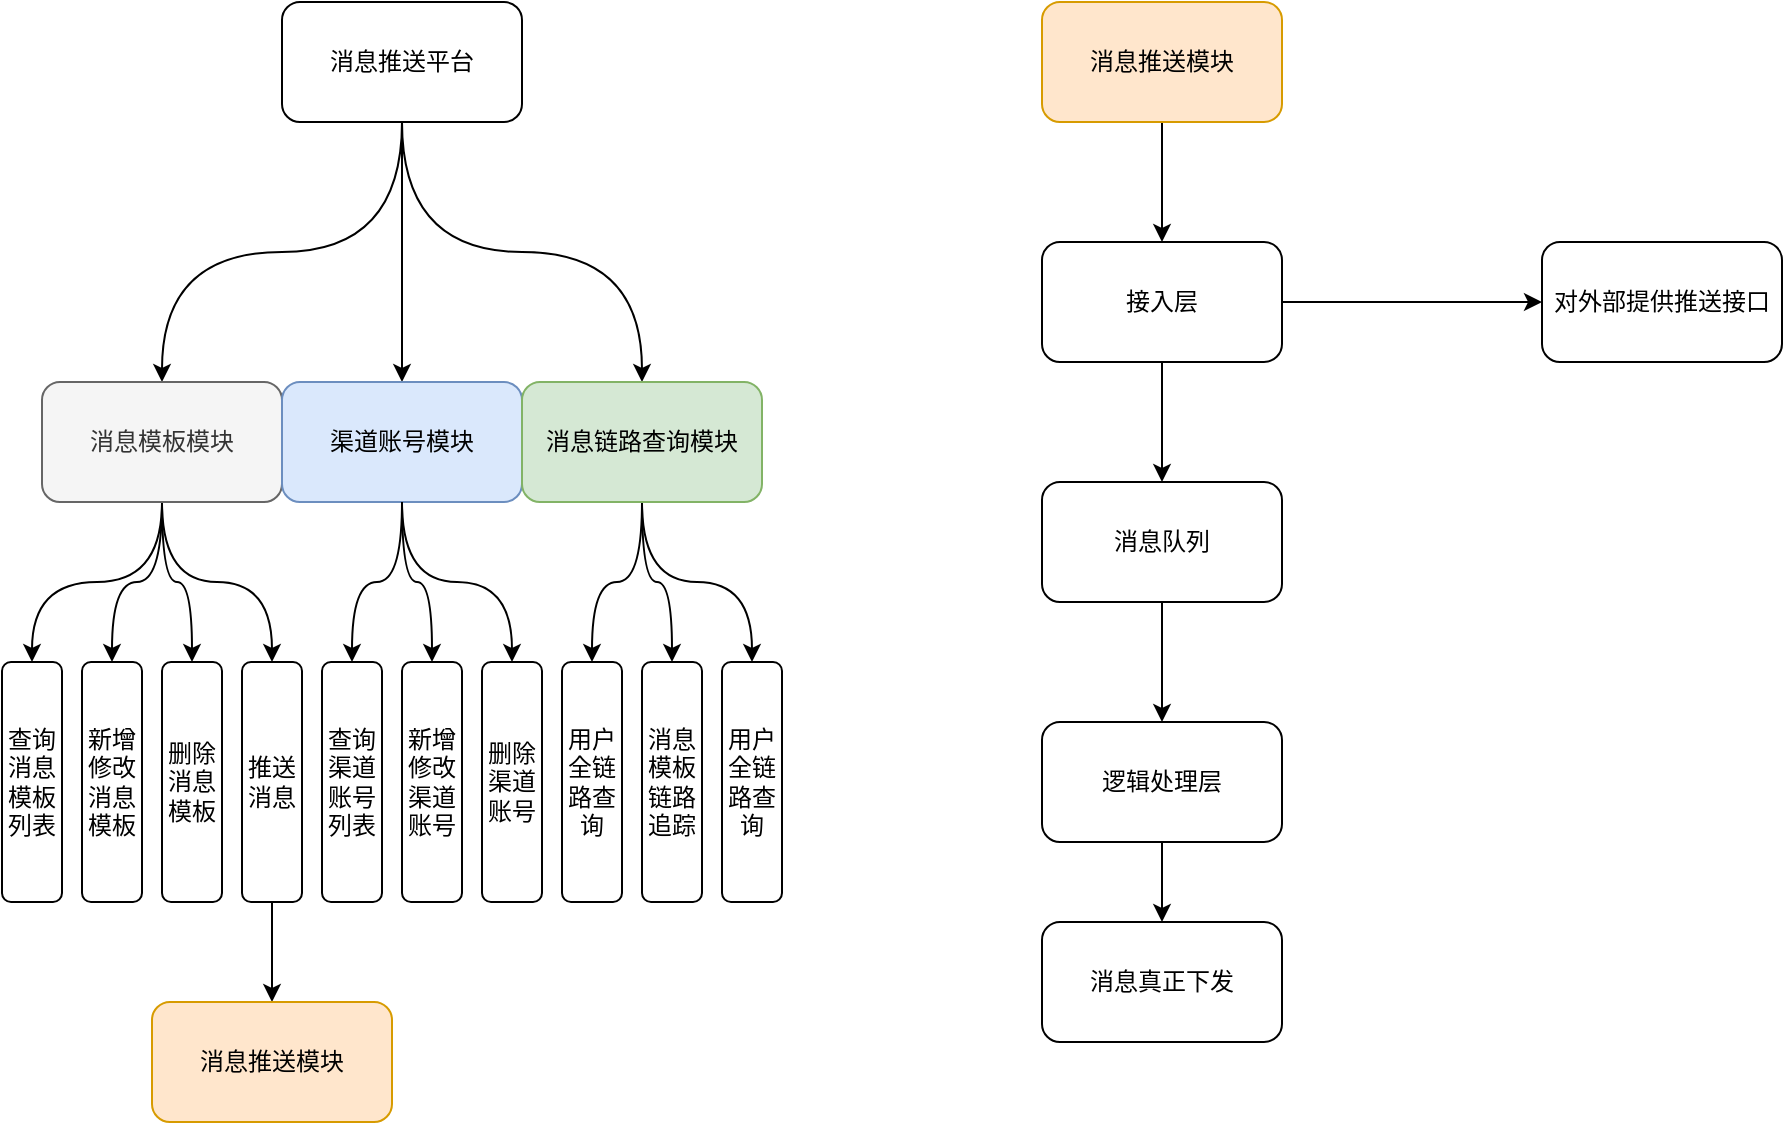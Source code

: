 <mxfile version="21.3.0" type="github">
  <diagram name="第 1 页" id="jk-R8cC18qzZbHOJqEW3">
    <mxGraphModel dx="1395" dy="927" grid="1" gridSize="10" guides="1" tooltips="1" connect="1" arrows="1" fold="1" page="1" pageScale="1" pageWidth="1169" pageHeight="827" math="0" shadow="0">
      <root>
        <mxCell id="0" />
        <mxCell id="1" parent="0" />
        <mxCell id="RGTXVKNauoMagb4iy2KB-5" style="edgeStyle=orthogonalEdgeStyle;orthogonalLoop=1;jettySize=auto;html=1;entryX=0.5;entryY=0;entryDx=0;entryDy=0;curved=1;" edge="1" parent="1" source="RGTXVKNauoMagb4iy2KB-4" target="RGTXVKNauoMagb4iy2KB-6">
          <mxGeometry relative="1" as="geometry">
            <mxPoint x="380" y="210" as="targetPoint" />
          </mxGeometry>
        </mxCell>
        <mxCell id="RGTXVKNauoMagb4iy2KB-7" style="edgeStyle=orthogonalEdgeStyle;orthogonalLoop=1;jettySize=auto;html=1;entryX=0.5;entryY=0;entryDx=0;entryDy=0;curved=1;" edge="1" parent="1" source="RGTXVKNauoMagb4iy2KB-4" target="RGTXVKNauoMagb4iy2KB-8">
          <mxGeometry relative="1" as="geometry">
            <mxPoint x="380" y="240" as="targetPoint" />
          </mxGeometry>
        </mxCell>
        <mxCell id="RGTXVKNauoMagb4iy2KB-10" style="edgeStyle=orthogonalEdgeStyle;orthogonalLoop=1;jettySize=auto;html=1;entryX=0.5;entryY=0;entryDx=0;entryDy=0;curved=1;" edge="1" parent="1" source="RGTXVKNauoMagb4iy2KB-4" target="RGTXVKNauoMagb4iy2KB-11">
          <mxGeometry relative="1" as="geometry">
            <mxPoint x="420" y="280" as="targetPoint" />
          </mxGeometry>
        </mxCell>
        <mxCell id="RGTXVKNauoMagb4iy2KB-4" value="消息推送平台" style="rounded=1;whiteSpace=wrap;html=1;" vertex="1" parent="1">
          <mxGeometry x="320" y="60" width="120" height="60" as="geometry" />
        </mxCell>
        <mxCell id="RGTXVKNauoMagb4iy2KB-12" style="edgeStyle=orthogonalEdgeStyle;orthogonalLoop=1;jettySize=auto;html=1;entryX=0.5;entryY=0;entryDx=0;entryDy=0;curved=1;" edge="1" parent="1" source="RGTXVKNauoMagb4iy2KB-6" target="RGTXVKNauoMagb4iy2KB-13">
          <mxGeometry relative="1" as="geometry">
            <mxPoint x="200" y="410" as="targetPoint" />
          </mxGeometry>
        </mxCell>
        <mxCell id="RGTXVKNauoMagb4iy2KB-14" style="edgeStyle=orthogonalEdgeStyle;orthogonalLoop=1;jettySize=auto;html=1;entryX=0.5;entryY=0;entryDx=0;entryDy=0;curved=1;" edge="1" parent="1" source="RGTXVKNauoMagb4iy2KB-6" target="RGTXVKNauoMagb4iy2KB-15">
          <mxGeometry relative="1" as="geometry">
            <mxPoint x="260" y="390" as="targetPoint" />
          </mxGeometry>
        </mxCell>
        <mxCell id="RGTXVKNauoMagb4iy2KB-18" style="edgeStyle=orthogonalEdgeStyle;orthogonalLoop=1;jettySize=auto;html=1;entryX=0.5;entryY=0;entryDx=0;entryDy=0;curved=1;" edge="1" parent="1" source="RGTXVKNauoMagb4iy2KB-6" target="RGTXVKNauoMagb4iy2KB-16">
          <mxGeometry relative="1" as="geometry" />
        </mxCell>
        <mxCell id="RGTXVKNauoMagb4iy2KB-19" style="edgeStyle=orthogonalEdgeStyle;orthogonalLoop=1;jettySize=auto;html=1;entryX=0.5;entryY=0;entryDx=0;entryDy=0;curved=1;" edge="1" parent="1" source="RGTXVKNauoMagb4iy2KB-6" target="RGTXVKNauoMagb4iy2KB-17">
          <mxGeometry relative="1" as="geometry" />
        </mxCell>
        <mxCell id="RGTXVKNauoMagb4iy2KB-6" value="消息模板模块" style="rounded=1;whiteSpace=wrap;html=1;fillColor=#f5f5f5;strokeColor=#666666;fontColor=#333333;" vertex="1" parent="1">
          <mxGeometry x="200" y="250" width="120" height="60" as="geometry" />
        </mxCell>
        <mxCell id="RGTXVKNauoMagb4iy2KB-8" value="渠道账号模块" style="rounded=1;whiteSpace=wrap;html=1;fillColor=#dae8fc;strokeColor=#6c8ebf;" vertex="1" parent="1">
          <mxGeometry x="320" y="250" width="120" height="60" as="geometry" />
        </mxCell>
        <mxCell id="RGTXVKNauoMagb4iy2KB-31" style="edgeStyle=orthogonalEdgeStyle;orthogonalLoop=1;jettySize=auto;html=1;entryX=0.5;entryY=0;entryDx=0;entryDy=0;curved=1;" edge="1" parent="1" source="RGTXVKNauoMagb4iy2KB-11" target="RGTXVKNauoMagb4iy2KB-34">
          <mxGeometry relative="1" as="geometry">
            <mxPoint x="470" y="390" as="targetPoint" />
          </mxGeometry>
        </mxCell>
        <mxCell id="RGTXVKNauoMagb4iy2KB-32" style="edgeStyle=orthogonalEdgeStyle;orthogonalLoop=1;jettySize=auto;html=1;entryX=0.5;entryY=0;entryDx=0;entryDy=0;curved=1;" edge="1" parent="1" source="RGTXVKNauoMagb4iy2KB-11" target="RGTXVKNauoMagb4iy2KB-35">
          <mxGeometry relative="1" as="geometry">
            <mxPoint x="510" y="390" as="targetPoint" />
          </mxGeometry>
        </mxCell>
        <mxCell id="RGTXVKNauoMagb4iy2KB-33" style="edgeStyle=orthogonalEdgeStyle;orthogonalLoop=1;jettySize=auto;html=1;entryX=0.5;entryY=0;entryDx=0;entryDy=0;curved=1;" edge="1" parent="1" source="RGTXVKNauoMagb4iy2KB-11" target="RGTXVKNauoMagb4iy2KB-36">
          <mxGeometry relative="1" as="geometry">
            <mxPoint x="550" y="390" as="targetPoint" />
          </mxGeometry>
        </mxCell>
        <mxCell id="RGTXVKNauoMagb4iy2KB-11" value="消息链路查询模块" style="rounded=1;whiteSpace=wrap;html=1;fillColor=#d5e8d4;strokeColor=#82b366;" vertex="1" parent="1">
          <mxGeometry x="440" y="250" width="120" height="60" as="geometry" />
        </mxCell>
        <mxCell id="RGTXVKNauoMagb4iy2KB-13" value="查询消息模板列表" style="rounded=1;whiteSpace=wrap;html=1;" vertex="1" parent="1">
          <mxGeometry x="180" y="390" width="30" height="120" as="geometry" />
        </mxCell>
        <mxCell id="RGTXVKNauoMagb4iy2KB-15" value="新增修改消息模板" style="rounded=1;whiteSpace=wrap;html=1;" vertex="1" parent="1">
          <mxGeometry x="220" y="390" width="30" height="120" as="geometry" />
        </mxCell>
        <mxCell id="RGTXVKNauoMagb4iy2KB-16" value="删除消息模板" style="rounded=1;whiteSpace=wrap;html=1;" vertex="1" parent="1">
          <mxGeometry x="260" y="390" width="30" height="120" as="geometry" />
        </mxCell>
        <mxCell id="RGTXVKNauoMagb4iy2KB-29" style="edgeStyle=orthogonalEdgeStyle;rounded=0;orthogonalLoop=1;jettySize=auto;html=1;entryX=0.5;entryY=0;entryDx=0;entryDy=0;" edge="1" parent="1" source="RGTXVKNauoMagb4iy2KB-17" target="RGTXVKNauoMagb4iy2KB-30">
          <mxGeometry relative="1" as="geometry">
            <mxPoint x="315" y="620" as="targetPoint" />
          </mxGeometry>
        </mxCell>
        <mxCell id="RGTXVKNauoMagb4iy2KB-17" value="推送消息" style="rounded=1;whiteSpace=wrap;html=1;" vertex="1" parent="1">
          <mxGeometry x="300" y="390" width="30" height="120" as="geometry" />
        </mxCell>
        <mxCell id="RGTXVKNauoMagb4iy2KB-21" style="edgeStyle=orthogonalEdgeStyle;orthogonalLoop=1;jettySize=auto;html=1;entryX=0.5;entryY=0;entryDx=0;entryDy=0;curved=1;exitX=0.5;exitY=1;exitDx=0;exitDy=0;" edge="1" parent="1" target="RGTXVKNauoMagb4iy2KB-25" source="RGTXVKNauoMagb4iy2KB-8">
          <mxGeometry relative="1" as="geometry">
            <mxPoint x="380" y="460" as="targetPoint" />
            <mxPoint x="440" y="360" as="sourcePoint" />
          </mxGeometry>
        </mxCell>
        <mxCell id="RGTXVKNauoMagb4iy2KB-22" style="edgeStyle=orthogonalEdgeStyle;orthogonalLoop=1;jettySize=auto;html=1;entryX=0.5;entryY=0;entryDx=0;entryDy=0;curved=1;exitX=0.5;exitY=1;exitDx=0;exitDy=0;" edge="1" parent="1" target="RGTXVKNauoMagb4iy2KB-26" source="RGTXVKNauoMagb4iy2KB-8">
          <mxGeometry relative="1" as="geometry">
            <mxPoint x="440" y="440" as="targetPoint" />
            <mxPoint x="440" y="360" as="sourcePoint" />
          </mxGeometry>
        </mxCell>
        <mxCell id="RGTXVKNauoMagb4iy2KB-23" style="edgeStyle=orthogonalEdgeStyle;orthogonalLoop=1;jettySize=auto;html=1;entryX=0.5;entryY=0;entryDx=0;entryDy=0;curved=1;exitX=0.5;exitY=1;exitDx=0;exitDy=0;" edge="1" parent="1" target="RGTXVKNauoMagb4iy2KB-27" source="RGTXVKNauoMagb4iy2KB-8">
          <mxGeometry relative="1" as="geometry">
            <mxPoint x="440" y="360" as="sourcePoint" />
          </mxGeometry>
        </mxCell>
        <mxCell id="RGTXVKNauoMagb4iy2KB-25" value="查询渠道账号列表" style="rounded=1;whiteSpace=wrap;html=1;" vertex="1" parent="1">
          <mxGeometry x="340" y="390" width="30" height="120" as="geometry" />
        </mxCell>
        <mxCell id="RGTXVKNauoMagb4iy2KB-26" value="新增修改渠道账号" style="rounded=1;whiteSpace=wrap;html=1;" vertex="1" parent="1">
          <mxGeometry x="380" y="390" width="30" height="120" as="geometry" />
        </mxCell>
        <mxCell id="RGTXVKNauoMagb4iy2KB-27" value="删除渠道账号" style="rounded=1;whiteSpace=wrap;html=1;" vertex="1" parent="1">
          <mxGeometry x="420" y="390" width="30" height="120" as="geometry" />
        </mxCell>
        <mxCell id="RGTXVKNauoMagb4iy2KB-30" value="消息推送模块" style="rounded=1;whiteSpace=wrap;html=1;fillColor=#ffe6cc;strokeColor=#d79b00;" vertex="1" parent="1">
          <mxGeometry x="255" y="560" width="120" height="60" as="geometry" />
        </mxCell>
        <mxCell id="RGTXVKNauoMagb4iy2KB-34" value="用户全链路查询" style="rounded=1;whiteSpace=wrap;html=1;" vertex="1" parent="1">
          <mxGeometry x="460" y="390" width="30" height="120" as="geometry" />
        </mxCell>
        <mxCell id="RGTXVKNauoMagb4iy2KB-35" value="消息模板链路追踪" style="rounded=1;whiteSpace=wrap;html=1;" vertex="1" parent="1">
          <mxGeometry x="500" y="390" width="30" height="120" as="geometry" />
        </mxCell>
        <mxCell id="RGTXVKNauoMagb4iy2KB-36" value="用户全链路查询" style="rounded=1;whiteSpace=wrap;html=1;" vertex="1" parent="1">
          <mxGeometry x="540" y="390" width="30" height="120" as="geometry" />
        </mxCell>
        <mxCell id="RGTXVKNauoMagb4iy2KB-38" style="edgeStyle=orthogonalEdgeStyle;rounded=0;orthogonalLoop=1;jettySize=auto;html=1;entryX=0.5;entryY=0;entryDx=0;entryDy=0;" edge="1" parent="1" source="RGTXVKNauoMagb4iy2KB-37" target="RGTXVKNauoMagb4iy2KB-39">
          <mxGeometry relative="1" as="geometry">
            <mxPoint x="760" y="180" as="targetPoint" />
          </mxGeometry>
        </mxCell>
        <mxCell id="RGTXVKNauoMagb4iy2KB-37" value="消息推送模块" style="rounded=1;whiteSpace=wrap;html=1;fillColor=#ffe6cc;strokeColor=#d79b00;" vertex="1" parent="1">
          <mxGeometry x="700" y="60" width="120" height="60" as="geometry" />
        </mxCell>
        <mxCell id="RGTXVKNauoMagb4iy2KB-40" style="edgeStyle=orthogonalEdgeStyle;rounded=0;orthogonalLoop=1;jettySize=auto;html=1;entryX=0;entryY=0.5;entryDx=0;entryDy=0;" edge="1" parent="1" source="RGTXVKNauoMagb4iy2KB-39" target="RGTXVKNauoMagb4iy2KB-41">
          <mxGeometry relative="1" as="geometry">
            <mxPoint x="940" y="210" as="targetPoint" />
          </mxGeometry>
        </mxCell>
        <mxCell id="RGTXVKNauoMagb4iy2KB-42" style="edgeStyle=orthogonalEdgeStyle;rounded=0;orthogonalLoop=1;jettySize=auto;html=1;entryX=0.5;entryY=0;entryDx=0;entryDy=0;" edge="1" parent="1" source="RGTXVKNauoMagb4iy2KB-39" target="RGTXVKNauoMagb4iy2KB-43">
          <mxGeometry relative="1" as="geometry">
            <mxPoint x="760" y="300" as="targetPoint" />
          </mxGeometry>
        </mxCell>
        <mxCell id="RGTXVKNauoMagb4iy2KB-39" value="接入层" style="rounded=1;whiteSpace=wrap;html=1;" vertex="1" parent="1">
          <mxGeometry x="700" y="180" width="120" height="60" as="geometry" />
        </mxCell>
        <mxCell id="RGTXVKNauoMagb4iy2KB-41" value="对外部提供推送接口" style="rounded=1;whiteSpace=wrap;html=1;" vertex="1" parent="1">
          <mxGeometry x="950" y="180" width="120" height="60" as="geometry" />
        </mxCell>
        <mxCell id="RGTXVKNauoMagb4iy2KB-44" style="edgeStyle=orthogonalEdgeStyle;rounded=0;orthogonalLoop=1;jettySize=auto;html=1;entryX=0.5;entryY=0;entryDx=0;entryDy=0;" edge="1" parent="1" source="RGTXVKNauoMagb4iy2KB-43" target="RGTXVKNauoMagb4iy2KB-45">
          <mxGeometry relative="1" as="geometry">
            <mxPoint x="760" y="410" as="targetPoint" />
          </mxGeometry>
        </mxCell>
        <mxCell id="RGTXVKNauoMagb4iy2KB-43" value="消息队列" style="rounded=1;whiteSpace=wrap;html=1;" vertex="1" parent="1">
          <mxGeometry x="700" y="300" width="120" height="60" as="geometry" />
        </mxCell>
        <mxCell id="RGTXVKNauoMagb4iy2KB-46" style="edgeStyle=orthogonalEdgeStyle;rounded=0;orthogonalLoop=1;jettySize=auto;html=1;entryX=0.5;entryY=0;entryDx=0;entryDy=0;" edge="1" parent="1" source="RGTXVKNauoMagb4iy2KB-45" target="RGTXVKNauoMagb4iy2KB-47">
          <mxGeometry relative="1" as="geometry">
            <mxPoint x="760" y="520" as="targetPoint" />
          </mxGeometry>
        </mxCell>
        <mxCell id="RGTXVKNauoMagb4iy2KB-45" value="逻辑处理层" style="rounded=1;whiteSpace=wrap;html=1;" vertex="1" parent="1">
          <mxGeometry x="700" y="420" width="120" height="60" as="geometry" />
        </mxCell>
        <mxCell id="RGTXVKNauoMagb4iy2KB-47" value="消息真正下发" style="rounded=1;whiteSpace=wrap;html=1;" vertex="1" parent="1">
          <mxGeometry x="700" y="520" width="120" height="60" as="geometry" />
        </mxCell>
      </root>
    </mxGraphModel>
  </diagram>
</mxfile>
